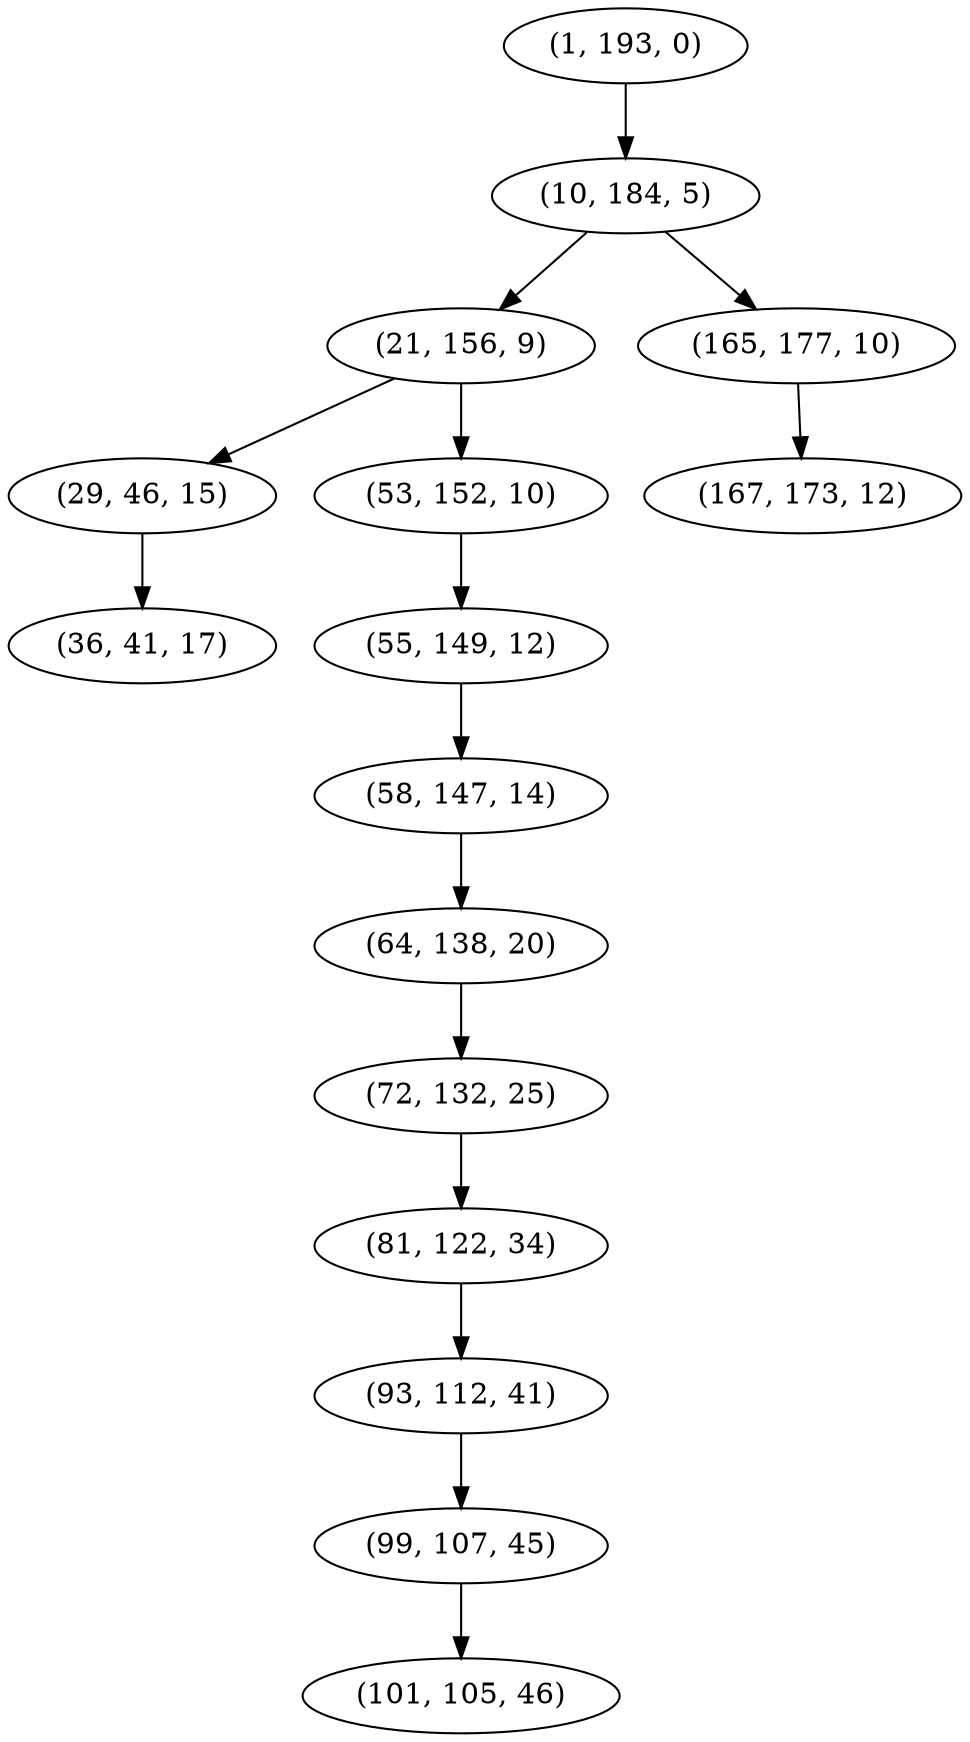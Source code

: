 digraph tree {
    "(1, 193, 0)";
    "(10, 184, 5)";
    "(21, 156, 9)";
    "(29, 46, 15)";
    "(36, 41, 17)";
    "(53, 152, 10)";
    "(55, 149, 12)";
    "(58, 147, 14)";
    "(64, 138, 20)";
    "(72, 132, 25)";
    "(81, 122, 34)";
    "(93, 112, 41)";
    "(99, 107, 45)";
    "(101, 105, 46)";
    "(165, 177, 10)";
    "(167, 173, 12)";
    "(1, 193, 0)" -> "(10, 184, 5)";
    "(10, 184, 5)" -> "(21, 156, 9)";
    "(10, 184, 5)" -> "(165, 177, 10)";
    "(21, 156, 9)" -> "(29, 46, 15)";
    "(21, 156, 9)" -> "(53, 152, 10)";
    "(29, 46, 15)" -> "(36, 41, 17)";
    "(53, 152, 10)" -> "(55, 149, 12)";
    "(55, 149, 12)" -> "(58, 147, 14)";
    "(58, 147, 14)" -> "(64, 138, 20)";
    "(64, 138, 20)" -> "(72, 132, 25)";
    "(72, 132, 25)" -> "(81, 122, 34)";
    "(81, 122, 34)" -> "(93, 112, 41)";
    "(93, 112, 41)" -> "(99, 107, 45)";
    "(99, 107, 45)" -> "(101, 105, 46)";
    "(165, 177, 10)" -> "(167, 173, 12)";
}
